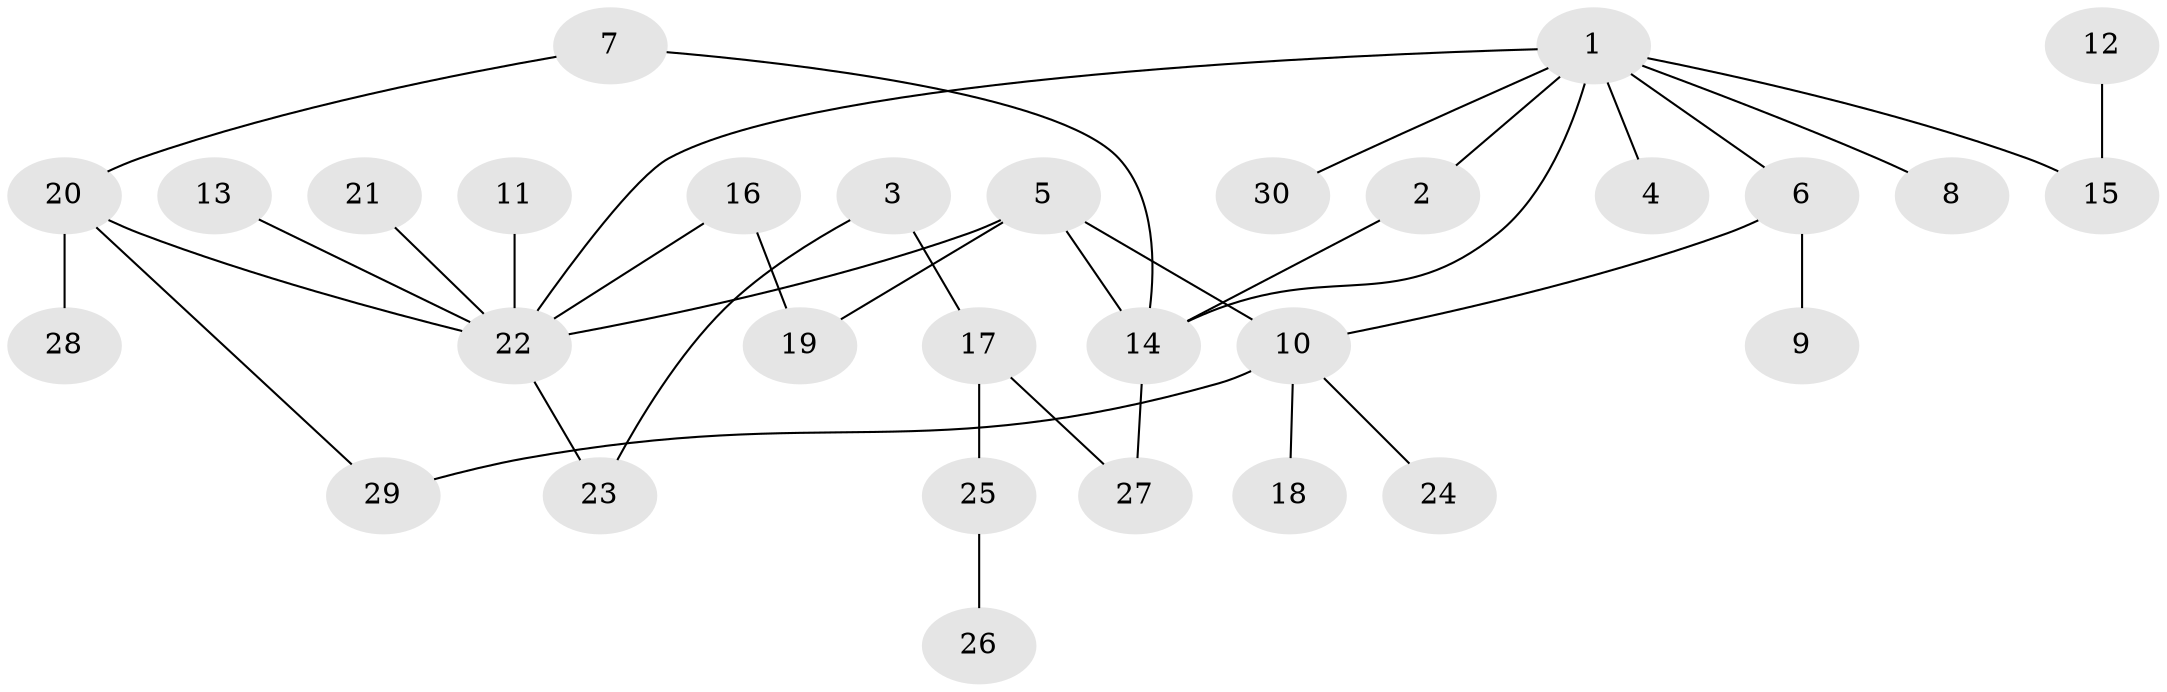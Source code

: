 // original degree distribution, {5: 0.03225806451612903, 6: 0.03225806451612903, 4: 0.06451612903225806, 8: 0.016129032258064516, 3: 0.1774193548387097, 2: 0.27419354838709675, 1: 0.4032258064516129}
// Generated by graph-tools (version 1.1) at 2025/49/03/09/25 03:49:21]
// undirected, 30 vertices, 36 edges
graph export_dot {
graph [start="1"]
  node [color=gray90,style=filled];
  1;
  2;
  3;
  4;
  5;
  6;
  7;
  8;
  9;
  10;
  11;
  12;
  13;
  14;
  15;
  16;
  17;
  18;
  19;
  20;
  21;
  22;
  23;
  24;
  25;
  26;
  27;
  28;
  29;
  30;
  1 -- 2 [weight=1.0];
  1 -- 4 [weight=1.0];
  1 -- 6 [weight=1.0];
  1 -- 8 [weight=1.0];
  1 -- 14 [weight=1.0];
  1 -- 15 [weight=1.0];
  1 -- 22 [weight=1.0];
  1 -- 30 [weight=1.0];
  2 -- 14 [weight=1.0];
  3 -- 17 [weight=1.0];
  3 -- 23 [weight=1.0];
  5 -- 10 [weight=1.0];
  5 -- 14 [weight=1.0];
  5 -- 19 [weight=1.0];
  5 -- 22 [weight=1.0];
  6 -- 9 [weight=1.0];
  6 -- 10 [weight=1.0];
  7 -- 14 [weight=1.0];
  7 -- 20 [weight=1.0];
  10 -- 18 [weight=1.0];
  10 -- 24 [weight=1.0];
  10 -- 29 [weight=1.0];
  11 -- 22 [weight=1.0];
  12 -- 15 [weight=1.0];
  13 -- 22 [weight=1.0];
  14 -- 27 [weight=1.0];
  16 -- 19 [weight=1.0];
  16 -- 22 [weight=1.0];
  17 -- 25 [weight=1.0];
  17 -- 27 [weight=1.0];
  20 -- 22 [weight=2.0];
  20 -- 28 [weight=1.0];
  20 -- 29 [weight=1.0];
  21 -- 22 [weight=1.0];
  22 -- 23 [weight=1.0];
  25 -- 26 [weight=1.0];
}

